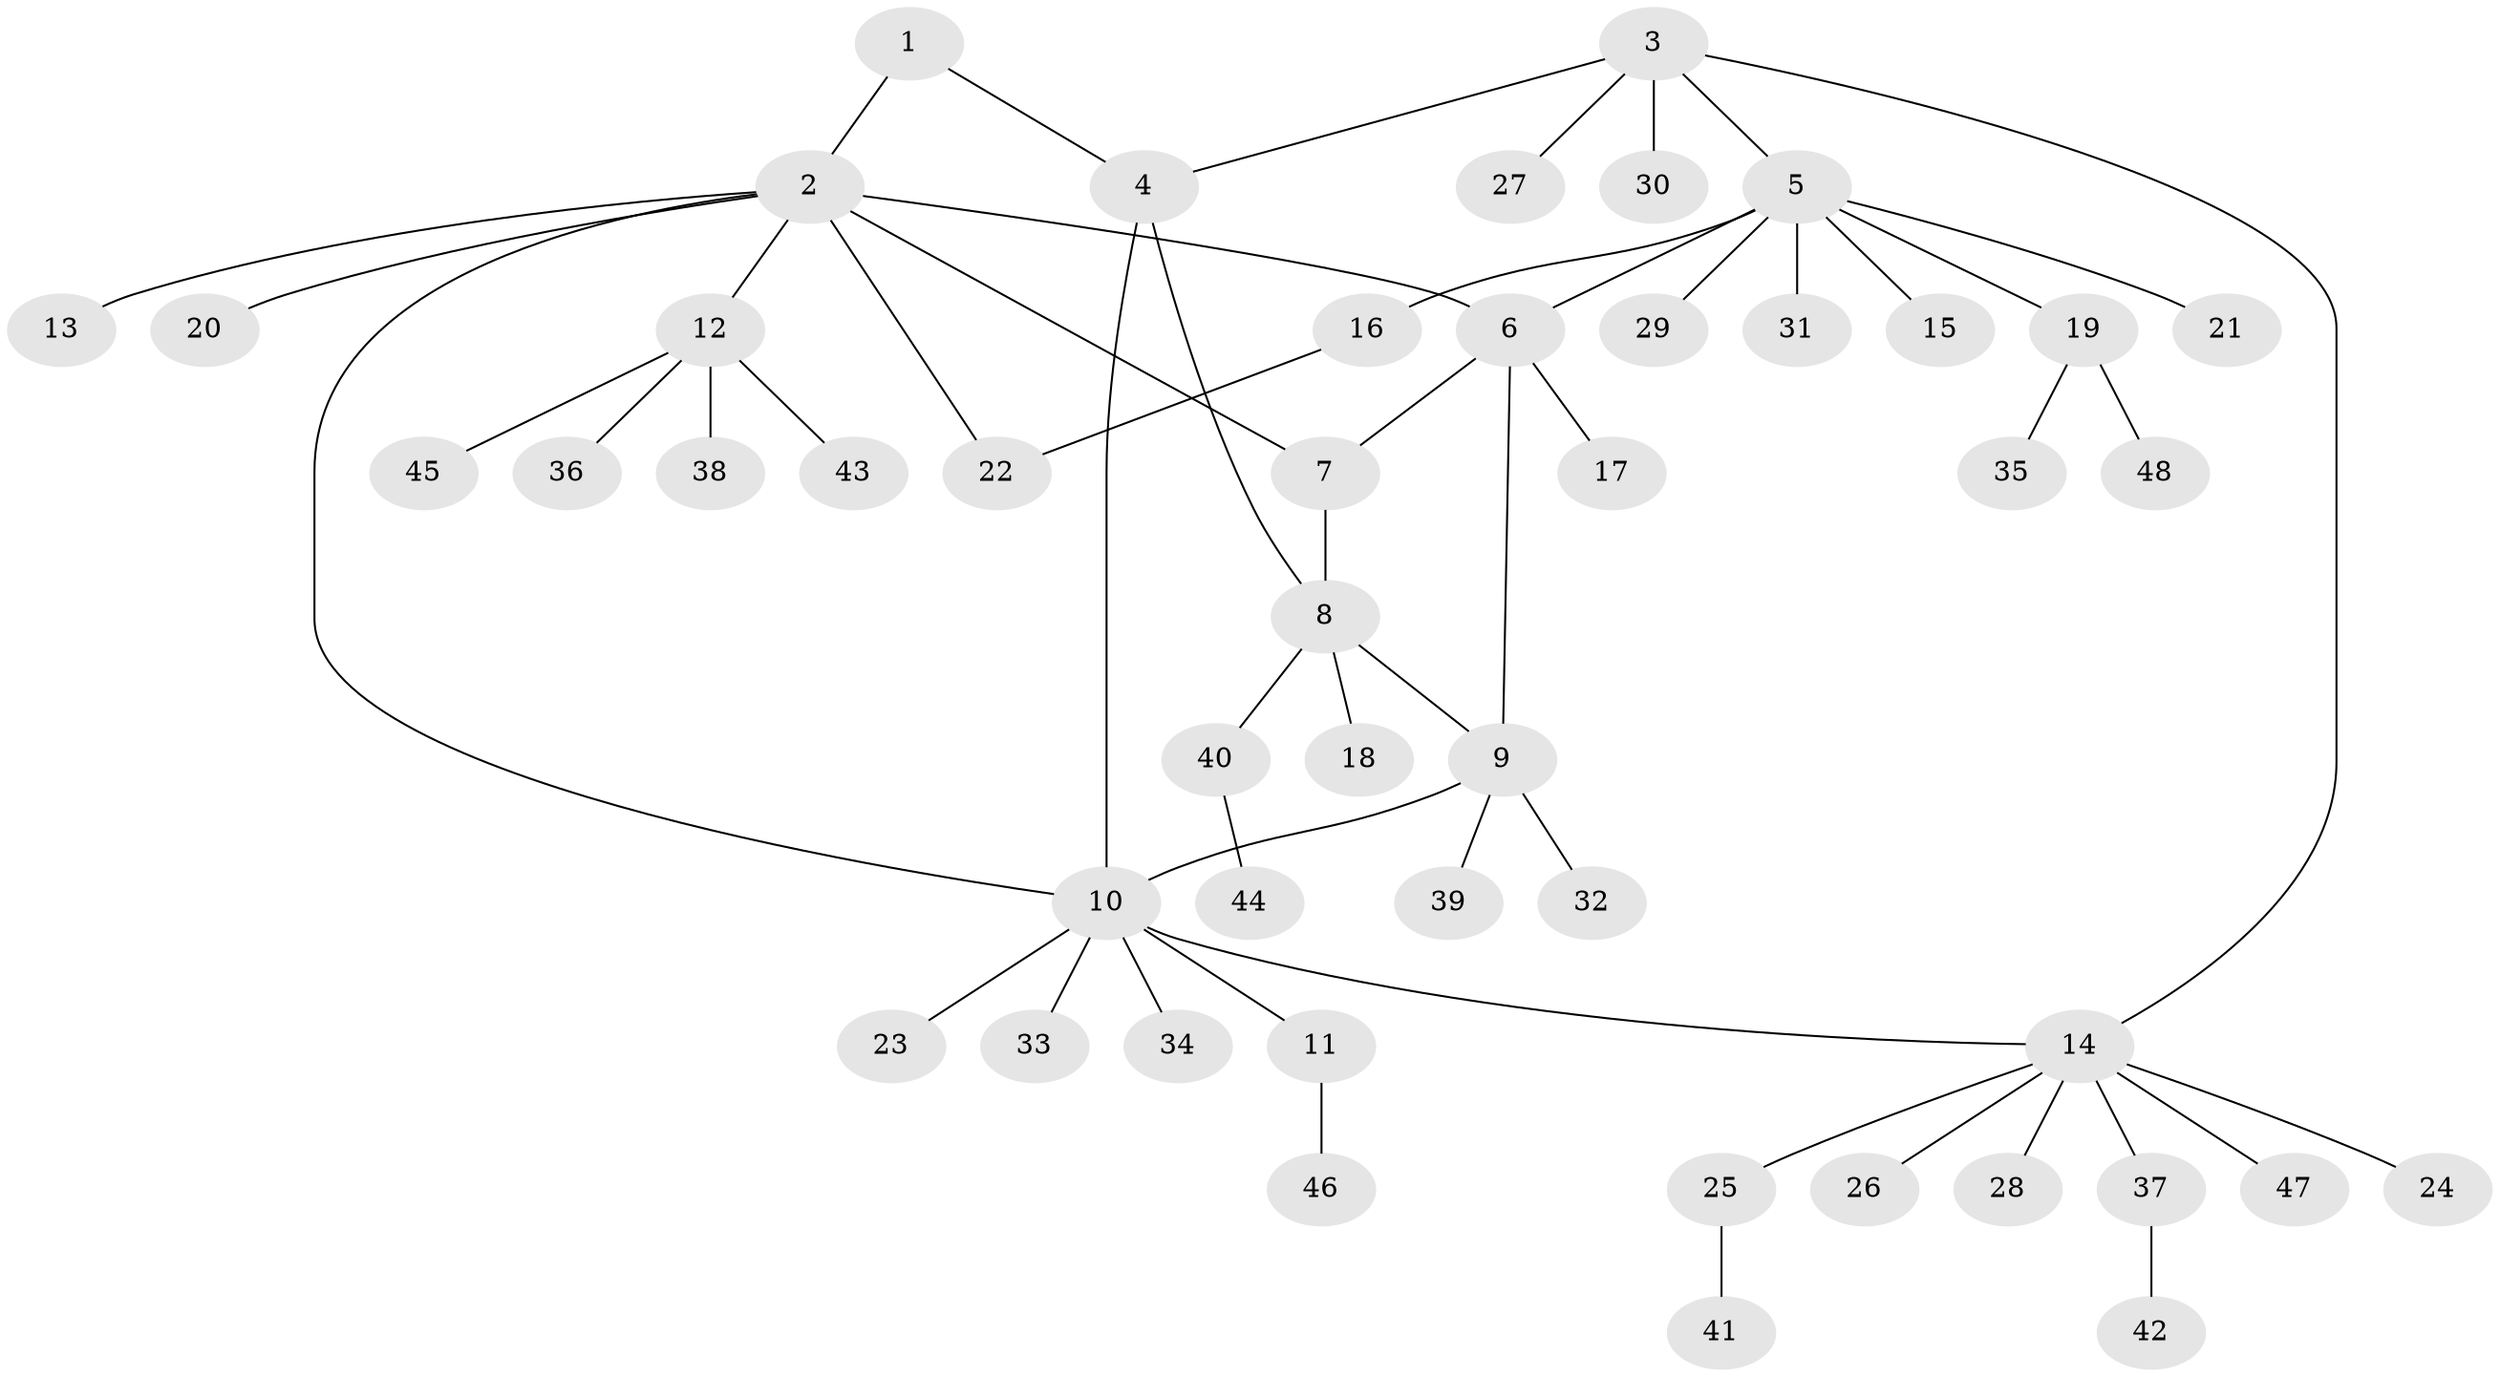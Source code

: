 // Generated by graph-tools (version 1.1) at 2025/02/03/09/25 03:02:41]
// undirected, 48 vertices, 55 edges
graph export_dot {
graph [start="1"]
  node [color=gray90,style=filled];
  1;
  2;
  3;
  4;
  5;
  6;
  7;
  8;
  9;
  10;
  11;
  12;
  13;
  14;
  15;
  16;
  17;
  18;
  19;
  20;
  21;
  22;
  23;
  24;
  25;
  26;
  27;
  28;
  29;
  30;
  31;
  32;
  33;
  34;
  35;
  36;
  37;
  38;
  39;
  40;
  41;
  42;
  43;
  44;
  45;
  46;
  47;
  48;
  1 -- 2;
  1 -- 4;
  2 -- 6;
  2 -- 7;
  2 -- 10;
  2 -- 12;
  2 -- 13;
  2 -- 20;
  2 -- 22;
  3 -- 4;
  3 -- 5;
  3 -- 14;
  3 -- 27;
  3 -- 30;
  4 -- 8;
  4 -- 10;
  5 -- 6;
  5 -- 15;
  5 -- 16;
  5 -- 19;
  5 -- 21;
  5 -- 29;
  5 -- 31;
  6 -- 7;
  6 -- 9;
  6 -- 17;
  7 -- 8;
  8 -- 9;
  8 -- 18;
  8 -- 40;
  9 -- 10;
  9 -- 32;
  9 -- 39;
  10 -- 11;
  10 -- 14;
  10 -- 23;
  10 -- 33;
  10 -- 34;
  11 -- 46;
  12 -- 36;
  12 -- 38;
  12 -- 43;
  12 -- 45;
  14 -- 24;
  14 -- 25;
  14 -- 26;
  14 -- 28;
  14 -- 37;
  14 -- 47;
  16 -- 22;
  19 -- 35;
  19 -- 48;
  25 -- 41;
  37 -- 42;
  40 -- 44;
}
